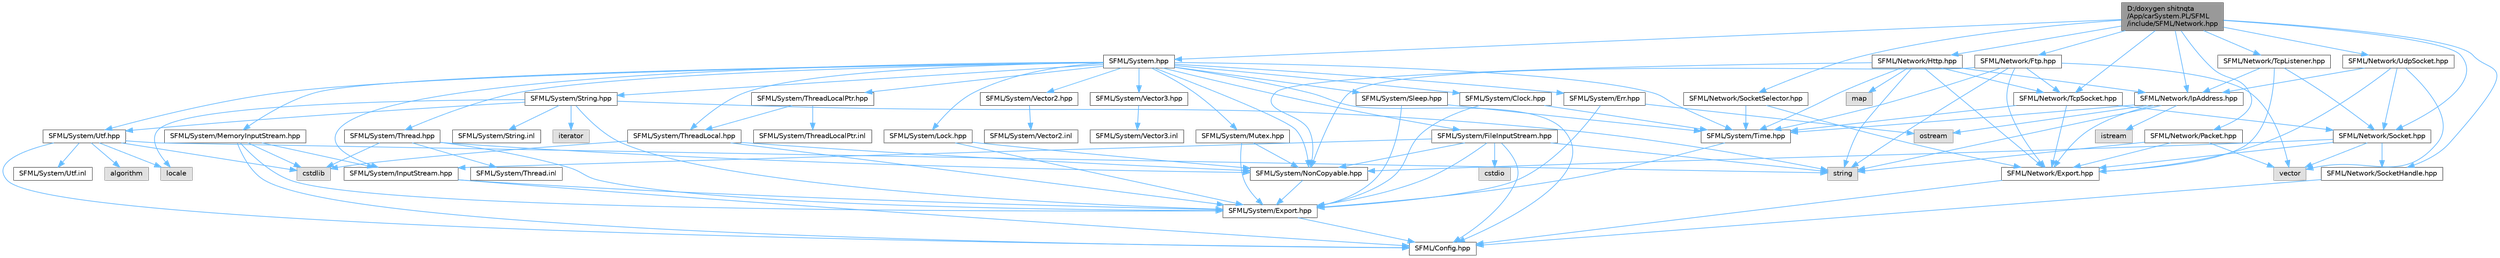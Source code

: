 digraph "D:/doxygen shitnqta/App/carSystem.PL/SFML/include/SFML/Network.hpp"
{
 // INTERACTIVE_SVG=YES
 // LATEX_PDF_SIZE
  bgcolor="transparent";
  edge [fontname=Helvetica,fontsize=10,labelfontname=Helvetica,labelfontsize=10];
  node [fontname=Helvetica,fontsize=10,shape=box,height=0.2,width=0.4];
  Node1 [id="Node000001",label="D:/doxygen shitnqta\l/App/carSystem.PL/SFML\l/include/SFML/Network.hpp",height=0.2,width=0.4,color="gray40", fillcolor="grey60", style="filled", fontcolor="black",tooltip=" "];
  Node1 -> Node2 [id="edge1_Node000001_Node000002",color="steelblue1",style="solid",tooltip=" "];
  Node2 [id="Node000002",label="SFML/System.hpp",height=0.2,width=0.4,color="grey40", fillcolor="white", style="filled",URL="$a00566.html",tooltip=" "];
  Node2 -> Node3 [id="edge2_Node000002_Node000003",color="steelblue1",style="solid",tooltip=" "];
  Node3 [id="Node000003",label="SFML/Config.hpp",height=0.2,width=0.4,color="grey40", fillcolor="white", style="filled",URL="$a00359.html",tooltip=" "];
  Node2 -> Node4 [id="edge3_Node000002_Node000004",color="steelblue1",style="solid",tooltip=" "];
  Node4 [id="Node000004",label="SFML/System/Clock.hpp",height=0.2,width=0.4,color="grey40", fillcolor="white", style="filled",URL="$a00494.html",tooltip=" "];
  Node4 -> Node5 [id="edge4_Node000004_Node000005",color="steelblue1",style="solid",tooltip=" "];
  Node5 [id="Node000005",label="SFML/System/Export.hpp",height=0.2,width=0.4,color="grey40", fillcolor="white", style="filled",URL="$a02212.html",tooltip=" "];
  Node5 -> Node3 [id="edge5_Node000005_Node000003",color="steelblue1",style="solid",tooltip=" "];
  Node4 -> Node6 [id="edge6_Node000004_Node000006",color="steelblue1",style="solid",tooltip=" "];
  Node6 [id="Node000006",label="SFML/System/Time.hpp",height=0.2,width=0.4,color="grey40", fillcolor="white", style="filled",URL="$a00545.html",tooltip=" "];
  Node6 -> Node5 [id="edge7_Node000006_Node000005",color="steelblue1",style="solid",tooltip=" "];
  Node2 -> Node7 [id="edge8_Node000002_Node000007",color="steelblue1",style="solid",tooltip=" "];
  Node7 [id="Node000007",label="SFML/System/Err.hpp",height=0.2,width=0.4,color="grey40", fillcolor="white", style="filled",URL="$a00497.html",tooltip=" "];
  Node7 -> Node5 [id="edge9_Node000007_Node000005",color="steelblue1",style="solid",tooltip=" "];
  Node7 -> Node8 [id="edge10_Node000007_Node000008",color="steelblue1",style="solid",tooltip=" "];
  Node8 [id="Node000008",label="ostream",height=0.2,width=0.4,color="grey60", fillcolor="#E0E0E0", style="filled",tooltip=" "];
  Node2 -> Node9 [id="edge11_Node000002_Node000009",color="steelblue1",style="solid",tooltip=" "];
  Node9 [id="Node000009",label="SFML/System/FileInputStream.hpp",height=0.2,width=0.4,color="grey40", fillcolor="white", style="filled",URL="$a00500.html",tooltip=" "];
  Node9 -> Node3 [id="edge12_Node000009_Node000003",color="steelblue1",style="solid",tooltip=" "];
  Node9 -> Node5 [id="edge13_Node000009_Node000005",color="steelblue1",style="solid",tooltip=" "];
  Node9 -> Node10 [id="edge14_Node000009_Node000010",color="steelblue1",style="solid",tooltip=" "];
  Node10 [id="Node000010",label="SFML/System/InputStream.hpp",height=0.2,width=0.4,color="grey40", fillcolor="white", style="filled",URL="$a00503.html",tooltip=" "];
  Node10 -> Node3 [id="edge15_Node000010_Node000003",color="steelblue1",style="solid",tooltip=" "];
  Node10 -> Node5 [id="edge16_Node000010_Node000005",color="steelblue1",style="solid",tooltip=" "];
  Node9 -> Node11 [id="edge17_Node000009_Node000011",color="steelblue1",style="solid",tooltip=" "];
  Node11 [id="Node000011",label="SFML/System/NonCopyable.hpp",height=0.2,width=0.4,color="grey40", fillcolor="white", style="filled",URL="$a00518.html",tooltip=" "];
  Node11 -> Node5 [id="edge18_Node000011_Node000005",color="steelblue1",style="solid",tooltip=" "];
  Node9 -> Node12 [id="edge19_Node000009_Node000012",color="steelblue1",style="solid",tooltip=" "];
  Node12 [id="Node000012",label="cstdio",height=0.2,width=0.4,color="grey60", fillcolor="#E0E0E0", style="filled",tooltip=" "];
  Node9 -> Node13 [id="edge20_Node000009_Node000013",color="steelblue1",style="solid",tooltip=" "];
  Node13 [id="Node000013",label="string",height=0.2,width=0.4,color="grey60", fillcolor="#E0E0E0", style="filled",tooltip=" "];
  Node2 -> Node10 [id="edge21_Node000002_Node000010",color="steelblue1",style="solid",tooltip=" "];
  Node2 -> Node14 [id="edge22_Node000002_Node000014",color="steelblue1",style="solid",tooltip=" "];
  Node14 [id="Node000014",label="SFML/System/Lock.hpp",height=0.2,width=0.4,color="grey40", fillcolor="white", style="filled",URL="$a00506.html",tooltip=" "];
  Node14 -> Node5 [id="edge23_Node000014_Node000005",color="steelblue1",style="solid",tooltip=" "];
  Node14 -> Node11 [id="edge24_Node000014_Node000011",color="steelblue1",style="solid",tooltip=" "];
  Node2 -> Node15 [id="edge25_Node000002_Node000015",color="steelblue1",style="solid",tooltip=" "];
  Node15 [id="Node000015",label="SFML/System/MemoryInputStream.hpp",height=0.2,width=0.4,color="grey40", fillcolor="white", style="filled",URL="$a00509.html",tooltip=" "];
  Node15 -> Node3 [id="edge26_Node000015_Node000003",color="steelblue1",style="solid",tooltip=" "];
  Node15 -> Node10 [id="edge27_Node000015_Node000010",color="steelblue1",style="solid",tooltip=" "];
  Node15 -> Node5 [id="edge28_Node000015_Node000005",color="steelblue1",style="solid",tooltip=" "];
  Node15 -> Node16 [id="edge29_Node000015_Node000016",color="steelblue1",style="solid",tooltip=" "];
  Node16 [id="Node000016",label="cstdlib",height=0.2,width=0.4,color="grey60", fillcolor="#E0E0E0", style="filled",tooltip=" "];
  Node2 -> Node17 [id="edge30_Node000002_Node000017",color="steelblue1",style="solid",tooltip=" "];
  Node17 [id="Node000017",label="SFML/System/Mutex.hpp",height=0.2,width=0.4,color="grey40", fillcolor="white", style="filled",URL="$a00512.html",tooltip=" "];
  Node17 -> Node5 [id="edge31_Node000017_Node000005",color="steelblue1",style="solid",tooltip=" "];
  Node17 -> Node11 [id="edge32_Node000017_Node000011",color="steelblue1",style="solid",tooltip=" "];
  Node2 -> Node11 [id="edge33_Node000002_Node000011",color="steelblue1",style="solid",tooltip=" "];
  Node2 -> Node18 [id="edge34_Node000002_Node000018",color="steelblue1",style="solid",tooltip=" "];
  Node18 [id="Node000018",label="SFML/System/Sleep.hpp",height=0.2,width=0.4,color="grey40", fillcolor="white", style="filled",URL="$a00521.html",tooltip=" "];
  Node18 -> Node5 [id="edge35_Node000018_Node000005",color="steelblue1",style="solid",tooltip=" "];
  Node18 -> Node6 [id="edge36_Node000018_Node000006",color="steelblue1",style="solid",tooltip=" "];
  Node2 -> Node19 [id="edge37_Node000002_Node000019",color="steelblue1",style="solid",tooltip=" "];
  Node19 [id="Node000019",label="SFML/System/String.hpp",height=0.2,width=0.4,color="grey40", fillcolor="white", style="filled",URL="$a00524.html",tooltip=" "];
  Node19 -> Node5 [id="edge38_Node000019_Node000005",color="steelblue1",style="solid",tooltip=" "];
  Node19 -> Node20 [id="edge39_Node000019_Node000020",color="steelblue1",style="solid",tooltip=" "];
  Node20 [id="Node000020",label="SFML/System/Utf.hpp",height=0.2,width=0.4,color="grey40", fillcolor="white", style="filled",URL="$a00548.html",tooltip=" "];
  Node20 -> Node3 [id="edge40_Node000020_Node000003",color="steelblue1",style="solid",tooltip=" "];
  Node20 -> Node21 [id="edge41_Node000020_Node000021",color="steelblue1",style="solid",tooltip=" "];
  Node21 [id="Node000021",label="algorithm",height=0.2,width=0.4,color="grey60", fillcolor="#E0E0E0", style="filled",tooltip=" "];
  Node20 -> Node22 [id="edge42_Node000020_Node000022",color="steelblue1",style="solid",tooltip=" "];
  Node22 [id="Node000022",label="locale",height=0.2,width=0.4,color="grey60", fillcolor="#E0E0E0", style="filled",tooltip=" "];
  Node20 -> Node13 [id="edge43_Node000020_Node000013",color="steelblue1",style="solid",tooltip=" "];
  Node20 -> Node16 [id="edge44_Node000020_Node000016",color="steelblue1",style="solid",tooltip=" "];
  Node20 -> Node23 [id="edge45_Node000020_Node000023",color="steelblue1",style="solid",tooltip=" "];
  Node23 [id="Node000023",label="SFML/System/Utf.inl",height=0.2,width=0.4,color="grey40", fillcolor="white", style="filled",URL="$a00551.html",tooltip=" "];
  Node19 -> Node24 [id="edge46_Node000019_Node000024",color="steelblue1",style="solid",tooltip=" "];
  Node24 [id="Node000024",label="iterator",height=0.2,width=0.4,color="grey60", fillcolor="#E0E0E0", style="filled",tooltip=" "];
  Node19 -> Node22 [id="edge47_Node000019_Node000022",color="steelblue1",style="solid",tooltip=" "];
  Node19 -> Node13 [id="edge48_Node000019_Node000013",color="steelblue1",style="solid",tooltip=" "];
  Node19 -> Node25 [id="edge49_Node000019_Node000025",color="steelblue1",style="solid",tooltip=" "];
  Node25 [id="Node000025",label="SFML/System/String.inl",height=0.2,width=0.4,color="grey40", fillcolor="white", style="filled",URL="$a00527.html",tooltip=" "];
  Node2 -> Node26 [id="edge50_Node000002_Node000026",color="steelblue1",style="solid",tooltip=" "];
  Node26 [id="Node000026",label="SFML/System/Thread.hpp",height=0.2,width=0.4,color="grey40", fillcolor="white", style="filled",URL="$a00530.html",tooltip=" "];
  Node26 -> Node5 [id="edge51_Node000026_Node000005",color="steelblue1",style="solid",tooltip=" "];
  Node26 -> Node11 [id="edge52_Node000026_Node000011",color="steelblue1",style="solid",tooltip=" "];
  Node26 -> Node16 [id="edge53_Node000026_Node000016",color="steelblue1",style="solid",tooltip=" "];
  Node26 -> Node27 [id="edge54_Node000026_Node000027",color="steelblue1",style="solid",tooltip=" "];
  Node27 [id="Node000027",label="SFML/System/Thread.inl",height=0.2,width=0.4,color="grey40", fillcolor="white", style="filled",URL="$a00533.html",tooltip=" "];
  Node2 -> Node28 [id="edge55_Node000002_Node000028",color="steelblue1",style="solid",tooltip=" "];
  Node28 [id="Node000028",label="SFML/System/ThreadLocal.hpp",height=0.2,width=0.4,color="grey40", fillcolor="white", style="filled",URL="$a00536.html",tooltip=" "];
  Node28 -> Node5 [id="edge56_Node000028_Node000005",color="steelblue1",style="solid",tooltip=" "];
  Node28 -> Node11 [id="edge57_Node000028_Node000011",color="steelblue1",style="solid",tooltip=" "];
  Node28 -> Node16 [id="edge58_Node000028_Node000016",color="steelblue1",style="solid",tooltip=" "];
  Node2 -> Node29 [id="edge59_Node000002_Node000029",color="steelblue1",style="solid",tooltip=" "];
  Node29 [id="Node000029",label="SFML/System/ThreadLocalPtr.hpp",height=0.2,width=0.4,color="grey40", fillcolor="white", style="filled",URL="$a00539.html",tooltip=" "];
  Node29 -> Node28 [id="edge60_Node000029_Node000028",color="steelblue1",style="solid",tooltip=" "];
  Node29 -> Node30 [id="edge61_Node000029_Node000030",color="steelblue1",style="solid",tooltip=" "];
  Node30 [id="Node000030",label="SFML/System/ThreadLocalPtr.inl",height=0.2,width=0.4,color="grey40", fillcolor="white", style="filled",URL="$a00542.html",tooltip=" "];
  Node2 -> Node6 [id="edge62_Node000002_Node000006",color="steelblue1",style="solid",tooltip=" "];
  Node2 -> Node20 [id="edge63_Node000002_Node000020",color="steelblue1",style="solid",tooltip=" "];
  Node2 -> Node31 [id="edge64_Node000002_Node000031",color="steelblue1",style="solid",tooltip=" "];
  Node31 [id="Node000031",label="SFML/System/Vector2.hpp",height=0.2,width=0.4,color="grey40", fillcolor="white", style="filled",URL="$a00554.html",tooltip=" "];
  Node31 -> Node32 [id="edge65_Node000031_Node000032",color="steelblue1",style="solid",tooltip=" "];
  Node32 [id="Node000032",label="SFML/System/Vector2.inl",height=0.2,width=0.4,color="grey40", fillcolor="white", style="filled",URL="$a00557.html",tooltip=" "];
  Node2 -> Node33 [id="edge66_Node000002_Node000033",color="steelblue1",style="solid",tooltip=" "];
  Node33 [id="Node000033",label="SFML/System/Vector3.hpp",height=0.2,width=0.4,color="grey40", fillcolor="white", style="filled",URL="$a00560.html",tooltip=" "];
  Node33 -> Node34 [id="edge67_Node000033_Node000034",color="steelblue1",style="solid",tooltip=" "];
  Node34 [id="Node000034",label="SFML/System/Vector3.inl",height=0.2,width=0.4,color="grey40", fillcolor="white", style="filled",URL="$a00563.html",tooltip=" "];
  Node1 -> Node35 [id="edge68_Node000001_Node000035",color="steelblue1",style="solid",tooltip=" "];
  Node35 [id="Node000035",label="SFML/Network/Ftp.hpp",height=0.2,width=0.4,color="grey40", fillcolor="white", style="filled",URL="$a00458.html",tooltip=" "];
  Node35 -> Node36 [id="edge69_Node000035_Node000036",color="steelblue1",style="solid",tooltip=" "];
  Node36 [id="Node000036",label="SFML/Network/Export.hpp",height=0.2,width=0.4,color="grey40", fillcolor="white", style="filled",URL="$a02209.html",tooltip=" "];
  Node36 -> Node3 [id="edge70_Node000036_Node000003",color="steelblue1",style="solid",tooltip=" "];
  Node35 -> Node37 [id="edge71_Node000035_Node000037",color="steelblue1",style="solid",tooltip=" "];
  Node37 [id="Node000037",label="SFML/Network/TcpSocket.hpp",height=0.2,width=0.4,color="grey40", fillcolor="white", style="filled",URL="$a00482.html",tooltip=" "];
  Node37 -> Node36 [id="edge72_Node000037_Node000036",color="steelblue1",style="solid",tooltip=" "];
  Node37 -> Node38 [id="edge73_Node000037_Node000038",color="steelblue1",style="solid",tooltip=" "];
  Node38 [id="Node000038",label="SFML/Network/Socket.hpp",height=0.2,width=0.4,color="grey40", fillcolor="white", style="filled",URL="$a00470.html",tooltip=" "];
  Node38 -> Node36 [id="edge74_Node000038_Node000036",color="steelblue1",style="solid",tooltip=" "];
  Node38 -> Node39 [id="edge75_Node000038_Node000039",color="steelblue1",style="solid",tooltip=" "];
  Node39 [id="Node000039",label="SFML/Network/SocketHandle.hpp",height=0.2,width=0.4,color="grey40", fillcolor="white", style="filled",URL="$a00473.html",tooltip=" "];
  Node39 -> Node3 [id="edge76_Node000039_Node000003",color="steelblue1",style="solid",tooltip=" "];
  Node38 -> Node11 [id="edge77_Node000038_Node000011",color="steelblue1",style="solid",tooltip=" "];
  Node38 -> Node40 [id="edge78_Node000038_Node000040",color="steelblue1",style="solid",tooltip=" "];
  Node40 [id="Node000040",label="vector",height=0.2,width=0.4,color="grey60", fillcolor="#E0E0E0", style="filled",tooltip=" "];
  Node37 -> Node6 [id="edge79_Node000037_Node000006",color="steelblue1",style="solid",tooltip=" "];
  Node35 -> Node11 [id="edge80_Node000035_Node000011",color="steelblue1",style="solid",tooltip=" "];
  Node35 -> Node6 [id="edge81_Node000035_Node000006",color="steelblue1",style="solid",tooltip=" "];
  Node35 -> Node13 [id="edge82_Node000035_Node000013",color="steelblue1",style="solid",tooltip=" "];
  Node35 -> Node40 [id="edge83_Node000035_Node000040",color="steelblue1",style="solid",tooltip=" "];
  Node1 -> Node41 [id="edge84_Node000001_Node000041",color="steelblue1",style="solid",tooltip=" "];
  Node41 [id="Node000041",label="SFML/Network/Http.hpp",height=0.2,width=0.4,color="grey40", fillcolor="white", style="filled",URL="$a00461.html",tooltip=" "];
  Node41 -> Node36 [id="edge85_Node000041_Node000036",color="steelblue1",style="solid",tooltip=" "];
  Node41 -> Node42 [id="edge86_Node000041_Node000042",color="steelblue1",style="solid",tooltip=" "];
  Node42 [id="Node000042",label="SFML/Network/IpAddress.hpp",height=0.2,width=0.4,color="grey40", fillcolor="white", style="filled",URL="$a00464.html",tooltip=" "];
  Node42 -> Node36 [id="edge87_Node000042_Node000036",color="steelblue1",style="solid",tooltip=" "];
  Node42 -> Node6 [id="edge88_Node000042_Node000006",color="steelblue1",style="solid",tooltip=" "];
  Node42 -> Node43 [id="edge89_Node000042_Node000043",color="steelblue1",style="solid",tooltip=" "];
  Node43 [id="Node000043",label="istream",height=0.2,width=0.4,color="grey60", fillcolor="#E0E0E0", style="filled",tooltip=" "];
  Node42 -> Node8 [id="edge90_Node000042_Node000008",color="steelblue1",style="solid",tooltip=" "];
  Node42 -> Node13 [id="edge91_Node000042_Node000013",color="steelblue1",style="solid",tooltip=" "];
  Node41 -> Node37 [id="edge92_Node000041_Node000037",color="steelblue1",style="solid",tooltip=" "];
  Node41 -> Node11 [id="edge93_Node000041_Node000011",color="steelblue1",style="solid",tooltip=" "];
  Node41 -> Node6 [id="edge94_Node000041_Node000006",color="steelblue1",style="solid",tooltip=" "];
  Node41 -> Node44 [id="edge95_Node000041_Node000044",color="steelblue1",style="solid",tooltip=" "];
  Node44 [id="Node000044",label="map",height=0.2,width=0.4,color="grey60", fillcolor="#E0E0E0", style="filled",tooltip=" "];
  Node41 -> Node13 [id="edge96_Node000041_Node000013",color="steelblue1",style="solid",tooltip=" "];
  Node1 -> Node42 [id="edge97_Node000001_Node000042",color="steelblue1",style="solid",tooltip=" "];
  Node1 -> Node45 [id="edge98_Node000001_Node000045",color="steelblue1",style="solid",tooltip=" "];
  Node45 [id="Node000045",label="SFML/Network/Packet.hpp",height=0.2,width=0.4,color="grey40", fillcolor="white", style="filled",URL="$a00467.html",tooltip=" "];
  Node45 -> Node36 [id="edge99_Node000045_Node000036",color="steelblue1",style="solid",tooltip=" "];
  Node45 -> Node13 [id="edge100_Node000045_Node000013",color="steelblue1",style="solid",tooltip=" "];
  Node45 -> Node40 [id="edge101_Node000045_Node000040",color="steelblue1",style="solid",tooltip=" "];
  Node1 -> Node38 [id="edge102_Node000001_Node000038",color="steelblue1",style="solid",tooltip=" "];
  Node1 -> Node39 [id="edge103_Node000001_Node000039",color="steelblue1",style="solid",tooltip=" "];
  Node1 -> Node46 [id="edge104_Node000001_Node000046",color="steelblue1",style="solid",tooltip=" "];
  Node46 [id="Node000046",label="SFML/Network/SocketSelector.hpp",height=0.2,width=0.4,color="grey40", fillcolor="white", style="filled",URL="$a00476.html",tooltip=" "];
  Node46 -> Node36 [id="edge105_Node000046_Node000036",color="steelblue1",style="solid",tooltip=" "];
  Node46 -> Node6 [id="edge106_Node000046_Node000006",color="steelblue1",style="solid",tooltip=" "];
  Node1 -> Node47 [id="edge107_Node000001_Node000047",color="steelblue1",style="solid",tooltip=" "];
  Node47 [id="Node000047",label="SFML/Network/TcpListener.hpp",height=0.2,width=0.4,color="grey40", fillcolor="white", style="filled",URL="$a00479.html",tooltip=" "];
  Node47 -> Node36 [id="edge108_Node000047_Node000036",color="steelblue1",style="solid",tooltip=" "];
  Node47 -> Node38 [id="edge109_Node000047_Node000038",color="steelblue1",style="solid",tooltip=" "];
  Node47 -> Node42 [id="edge110_Node000047_Node000042",color="steelblue1",style="solid",tooltip=" "];
  Node1 -> Node37 [id="edge111_Node000001_Node000037",color="steelblue1",style="solid",tooltip=" "];
  Node1 -> Node48 [id="edge112_Node000001_Node000048",color="steelblue1",style="solid",tooltip=" "];
  Node48 [id="Node000048",label="SFML/Network/UdpSocket.hpp",height=0.2,width=0.4,color="grey40", fillcolor="white", style="filled",URL="$a00485.html",tooltip=" "];
  Node48 -> Node36 [id="edge113_Node000048_Node000036",color="steelblue1",style="solid",tooltip=" "];
  Node48 -> Node38 [id="edge114_Node000048_Node000038",color="steelblue1",style="solid",tooltip=" "];
  Node48 -> Node42 [id="edge115_Node000048_Node000042",color="steelblue1",style="solid",tooltip=" "];
  Node48 -> Node40 [id="edge116_Node000048_Node000040",color="steelblue1",style="solid",tooltip=" "];
}
